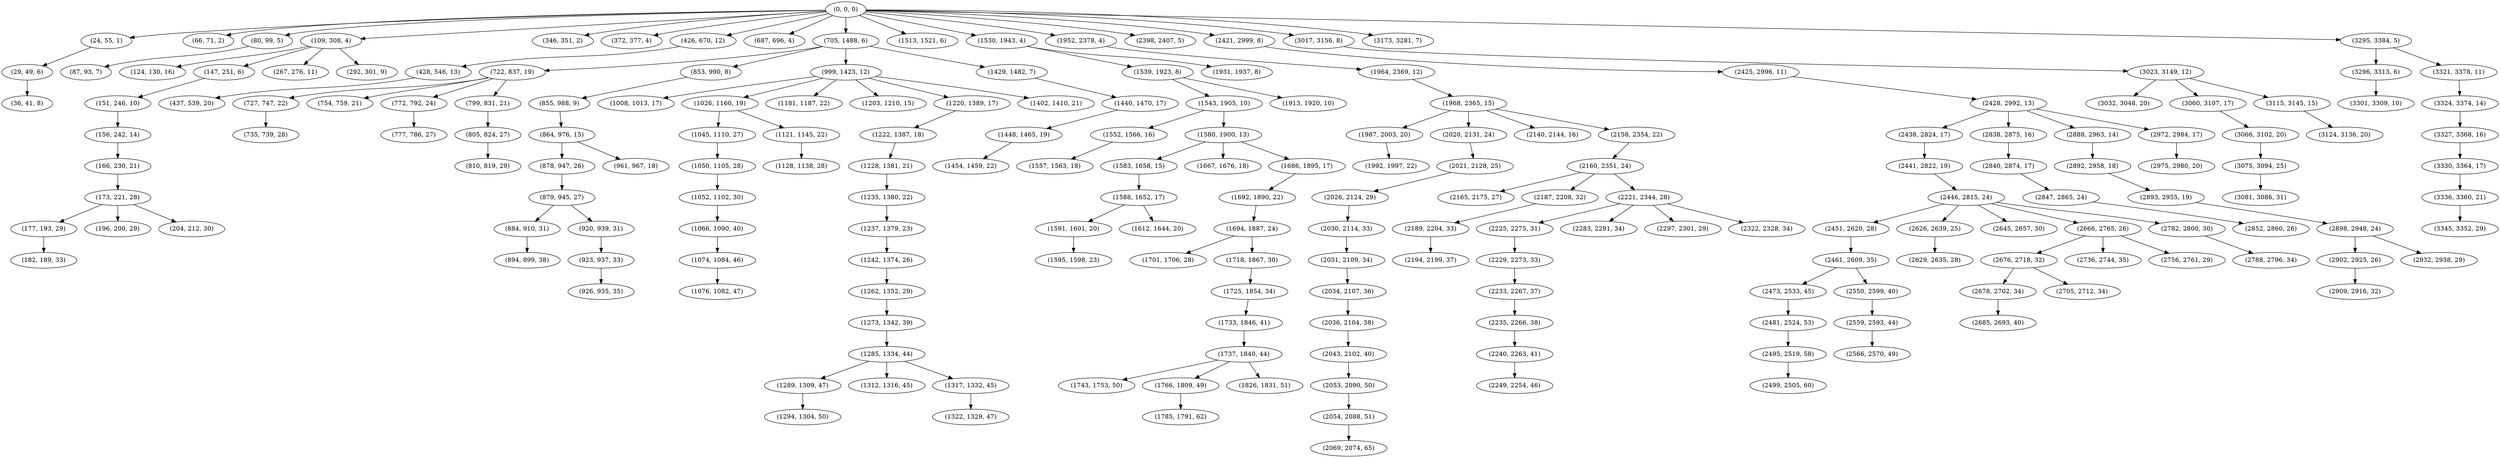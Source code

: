 digraph tree {
    "(0, 0, 0)";
    "(24, 55, 1)";
    "(29, 49, 6)";
    "(36, 41, 8)";
    "(66, 71, 2)";
    "(80, 99, 5)";
    "(87, 93, 7)";
    "(109, 308, 4)";
    "(124, 130, 16)";
    "(147, 251, 6)";
    "(151, 246, 10)";
    "(156, 242, 14)";
    "(166, 230, 21)";
    "(173, 221, 28)";
    "(177, 193, 29)";
    "(182, 189, 33)";
    "(196, 200, 29)";
    "(204, 212, 30)";
    "(267, 276, 11)";
    "(292, 301, 9)";
    "(346, 351, 2)";
    "(372, 377, 4)";
    "(426, 670, 12)";
    "(428, 546, 13)";
    "(437, 539, 20)";
    "(687, 696, 4)";
    "(705, 1488, 6)";
    "(722, 837, 19)";
    "(727, 747, 22)";
    "(735, 739, 28)";
    "(754, 759, 21)";
    "(772, 792, 24)";
    "(777, 786, 27)";
    "(799, 831, 21)";
    "(805, 824, 27)";
    "(810, 819, 29)";
    "(853, 990, 8)";
    "(855, 988, 9)";
    "(864, 976, 15)";
    "(878, 947, 26)";
    "(879, 945, 27)";
    "(884, 910, 31)";
    "(894, 899, 38)";
    "(920, 939, 31)";
    "(923, 937, 33)";
    "(926, 935, 35)";
    "(961, 967, 18)";
    "(999, 1423, 12)";
    "(1008, 1013, 17)";
    "(1026, 1160, 19)";
    "(1045, 1110, 27)";
    "(1050, 1105, 28)";
    "(1052, 1102, 30)";
    "(1066, 1090, 40)";
    "(1074, 1084, 46)";
    "(1076, 1082, 47)";
    "(1121, 1145, 22)";
    "(1128, 1138, 28)";
    "(1181, 1187, 22)";
    "(1203, 1210, 15)";
    "(1220, 1389, 17)";
    "(1222, 1387, 18)";
    "(1228, 1381, 21)";
    "(1235, 1380, 22)";
    "(1237, 1379, 23)";
    "(1242, 1374, 26)";
    "(1262, 1352, 29)";
    "(1273, 1342, 39)";
    "(1285, 1334, 44)";
    "(1289, 1309, 47)";
    "(1294, 1304, 50)";
    "(1312, 1316, 45)";
    "(1317, 1332, 45)";
    "(1322, 1329, 47)";
    "(1402, 1410, 21)";
    "(1429, 1482, 7)";
    "(1440, 1470, 17)";
    "(1448, 1465, 19)";
    "(1454, 1459, 22)";
    "(1513, 1521, 6)";
    "(1530, 1943, 4)";
    "(1539, 1923, 8)";
    "(1543, 1905, 10)";
    "(1552, 1566, 16)";
    "(1557, 1563, 18)";
    "(1580, 1900, 13)";
    "(1583, 1658, 15)";
    "(1588, 1652, 17)";
    "(1591, 1601, 20)";
    "(1595, 1598, 23)";
    "(1612, 1644, 20)";
    "(1667, 1676, 18)";
    "(1686, 1895, 17)";
    "(1692, 1890, 22)";
    "(1694, 1887, 24)";
    "(1701, 1706, 28)";
    "(1718, 1867, 30)";
    "(1725, 1854, 34)";
    "(1733, 1846, 41)";
    "(1737, 1840, 44)";
    "(1743, 1753, 50)";
    "(1766, 1809, 49)";
    "(1785, 1791, 62)";
    "(1826, 1831, 51)";
    "(1913, 1920, 10)";
    "(1931, 1937, 8)";
    "(1952, 2378, 4)";
    "(1964, 2369, 12)";
    "(1968, 2365, 15)";
    "(1987, 2003, 20)";
    "(1992, 1997, 22)";
    "(2020, 2131, 24)";
    "(2021, 2128, 25)";
    "(2026, 2124, 29)";
    "(2030, 2114, 33)";
    "(2031, 2109, 34)";
    "(2034, 2107, 36)";
    "(2036, 2104, 38)";
    "(2043, 2102, 40)";
    "(2053, 2090, 50)";
    "(2054, 2088, 51)";
    "(2069, 2074, 65)";
    "(2140, 2144, 16)";
    "(2158, 2354, 22)";
    "(2160, 2351, 24)";
    "(2165, 2175, 27)";
    "(2187, 2208, 32)";
    "(2189, 2204, 33)";
    "(2194, 2199, 37)";
    "(2221, 2344, 28)";
    "(2225, 2275, 31)";
    "(2229, 2273, 33)";
    "(2233, 2267, 37)";
    "(2235, 2266, 38)";
    "(2240, 2263, 41)";
    "(2249, 2254, 46)";
    "(2283, 2291, 34)";
    "(2297, 2301, 29)";
    "(2322, 2328, 34)";
    "(2398, 2407, 5)";
    "(2421, 2999, 8)";
    "(2425, 2996, 11)";
    "(2428, 2992, 13)";
    "(2438, 2824, 17)";
    "(2441, 2822, 19)";
    "(2446, 2815, 24)";
    "(2451, 2620, 28)";
    "(2461, 2609, 35)";
    "(2473, 2533, 45)";
    "(2481, 2524, 53)";
    "(2495, 2519, 58)";
    "(2499, 2505, 60)";
    "(2550, 2599, 40)";
    "(2559, 2593, 44)";
    "(2566, 2570, 49)";
    "(2626, 2639, 25)";
    "(2629, 2635, 28)";
    "(2645, 2657, 30)";
    "(2666, 2765, 26)";
    "(2676, 2718, 32)";
    "(2678, 2702, 34)";
    "(2685, 2693, 40)";
    "(2705, 2712, 34)";
    "(2736, 2744, 35)";
    "(2756, 2761, 29)";
    "(2782, 2800, 30)";
    "(2788, 2796, 34)";
    "(2838, 2875, 16)";
    "(2840, 2874, 17)";
    "(2847, 2865, 24)";
    "(2852, 2860, 26)";
    "(2888, 2963, 14)";
    "(2892, 2958, 18)";
    "(2893, 2955, 19)";
    "(2898, 2948, 24)";
    "(2902, 2925, 26)";
    "(2909, 2916, 32)";
    "(2932, 2938, 29)";
    "(2972, 2984, 17)";
    "(2975, 2980, 20)";
    "(3017, 3156, 8)";
    "(3023, 3149, 12)";
    "(3032, 3048, 20)";
    "(3060, 3107, 17)";
    "(3066, 3102, 20)";
    "(3075, 3094, 25)";
    "(3081, 3086, 31)";
    "(3115, 3145, 15)";
    "(3124, 3136, 20)";
    "(3173, 3281, 7)";
    "(3295, 3384, 5)";
    "(3296, 3313, 6)";
    "(3301, 3309, 10)";
    "(3321, 3378, 11)";
    "(3324, 3374, 14)";
    "(3327, 3368, 16)";
    "(3330, 3364, 17)";
    "(3336, 3360, 21)";
    "(3345, 3352, 29)";
    "(0, 0, 0)" -> "(24, 55, 1)";
    "(0, 0, 0)" -> "(66, 71, 2)";
    "(0, 0, 0)" -> "(80, 99, 5)";
    "(0, 0, 0)" -> "(109, 308, 4)";
    "(0, 0, 0)" -> "(346, 351, 2)";
    "(0, 0, 0)" -> "(372, 377, 4)";
    "(0, 0, 0)" -> "(426, 670, 12)";
    "(0, 0, 0)" -> "(687, 696, 4)";
    "(0, 0, 0)" -> "(705, 1488, 6)";
    "(0, 0, 0)" -> "(1513, 1521, 6)";
    "(0, 0, 0)" -> "(1530, 1943, 4)";
    "(0, 0, 0)" -> "(1952, 2378, 4)";
    "(0, 0, 0)" -> "(2398, 2407, 5)";
    "(0, 0, 0)" -> "(2421, 2999, 8)";
    "(0, 0, 0)" -> "(3017, 3156, 8)";
    "(0, 0, 0)" -> "(3173, 3281, 7)";
    "(0, 0, 0)" -> "(3295, 3384, 5)";
    "(24, 55, 1)" -> "(29, 49, 6)";
    "(29, 49, 6)" -> "(36, 41, 8)";
    "(80, 99, 5)" -> "(87, 93, 7)";
    "(109, 308, 4)" -> "(124, 130, 16)";
    "(109, 308, 4)" -> "(147, 251, 6)";
    "(109, 308, 4)" -> "(267, 276, 11)";
    "(109, 308, 4)" -> "(292, 301, 9)";
    "(147, 251, 6)" -> "(151, 246, 10)";
    "(151, 246, 10)" -> "(156, 242, 14)";
    "(156, 242, 14)" -> "(166, 230, 21)";
    "(166, 230, 21)" -> "(173, 221, 28)";
    "(173, 221, 28)" -> "(177, 193, 29)";
    "(173, 221, 28)" -> "(196, 200, 29)";
    "(173, 221, 28)" -> "(204, 212, 30)";
    "(177, 193, 29)" -> "(182, 189, 33)";
    "(426, 670, 12)" -> "(428, 546, 13)";
    "(428, 546, 13)" -> "(437, 539, 20)";
    "(705, 1488, 6)" -> "(722, 837, 19)";
    "(705, 1488, 6)" -> "(853, 990, 8)";
    "(705, 1488, 6)" -> "(999, 1423, 12)";
    "(705, 1488, 6)" -> "(1429, 1482, 7)";
    "(722, 837, 19)" -> "(727, 747, 22)";
    "(722, 837, 19)" -> "(754, 759, 21)";
    "(722, 837, 19)" -> "(772, 792, 24)";
    "(722, 837, 19)" -> "(799, 831, 21)";
    "(727, 747, 22)" -> "(735, 739, 28)";
    "(772, 792, 24)" -> "(777, 786, 27)";
    "(799, 831, 21)" -> "(805, 824, 27)";
    "(805, 824, 27)" -> "(810, 819, 29)";
    "(853, 990, 8)" -> "(855, 988, 9)";
    "(855, 988, 9)" -> "(864, 976, 15)";
    "(864, 976, 15)" -> "(878, 947, 26)";
    "(864, 976, 15)" -> "(961, 967, 18)";
    "(878, 947, 26)" -> "(879, 945, 27)";
    "(879, 945, 27)" -> "(884, 910, 31)";
    "(879, 945, 27)" -> "(920, 939, 31)";
    "(884, 910, 31)" -> "(894, 899, 38)";
    "(920, 939, 31)" -> "(923, 937, 33)";
    "(923, 937, 33)" -> "(926, 935, 35)";
    "(999, 1423, 12)" -> "(1008, 1013, 17)";
    "(999, 1423, 12)" -> "(1026, 1160, 19)";
    "(999, 1423, 12)" -> "(1181, 1187, 22)";
    "(999, 1423, 12)" -> "(1203, 1210, 15)";
    "(999, 1423, 12)" -> "(1220, 1389, 17)";
    "(999, 1423, 12)" -> "(1402, 1410, 21)";
    "(1026, 1160, 19)" -> "(1045, 1110, 27)";
    "(1026, 1160, 19)" -> "(1121, 1145, 22)";
    "(1045, 1110, 27)" -> "(1050, 1105, 28)";
    "(1050, 1105, 28)" -> "(1052, 1102, 30)";
    "(1052, 1102, 30)" -> "(1066, 1090, 40)";
    "(1066, 1090, 40)" -> "(1074, 1084, 46)";
    "(1074, 1084, 46)" -> "(1076, 1082, 47)";
    "(1121, 1145, 22)" -> "(1128, 1138, 28)";
    "(1220, 1389, 17)" -> "(1222, 1387, 18)";
    "(1222, 1387, 18)" -> "(1228, 1381, 21)";
    "(1228, 1381, 21)" -> "(1235, 1380, 22)";
    "(1235, 1380, 22)" -> "(1237, 1379, 23)";
    "(1237, 1379, 23)" -> "(1242, 1374, 26)";
    "(1242, 1374, 26)" -> "(1262, 1352, 29)";
    "(1262, 1352, 29)" -> "(1273, 1342, 39)";
    "(1273, 1342, 39)" -> "(1285, 1334, 44)";
    "(1285, 1334, 44)" -> "(1289, 1309, 47)";
    "(1285, 1334, 44)" -> "(1312, 1316, 45)";
    "(1285, 1334, 44)" -> "(1317, 1332, 45)";
    "(1289, 1309, 47)" -> "(1294, 1304, 50)";
    "(1317, 1332, 45)" -> "(1322, 1329, 47)";
    "(1429, 1482, 7)" -> "(1440, 1470, 17)";
    "(1440, 1470, 17)" -> "(1448, 1465, 19)";
    "(1448, 1465, 19)" -> "(1454, 1459, 22)";
    "(1530, 1943, 4)" -> "(1539, 1923, 8)";
    "(1530, 1943, 4)" -> "(1931, 1937, 8)";
    "(1539, 1923, 8)" -> "(1543, 1905, 10)";
    "(1539, 1923, 8)" -> "(1913, 1920, 10)";
    "(1543, 1905, 10)" -> "(1552, 1566, 16)";
    "(1543, 1905, 10)" -> "(1580, 1900, 13)";
    "(1552, 1566, 16)" -> "(1557, 1563, 18)";
    "(1580, 1900, 13)" -> "(1583, 1658, 15)";
    "(1580, 1900, 13)" -> "(1667, 1676, 18)";
    "(1580, 1900, 13)" -> "(1686, 1895, 17)";
    "(1583, 1658, 15)" -> "(1588, 1652, 17)";
    "(1588, 1652, 17)" -> "(1591, 1601, 20)";
    "(1588, 1652, 17)" -> "(1612, 1644, 20)";
    "(1591, 1601, 20)" -> "(1595, 1598, 23)";
    "(1686, 1895, 17)" -> "(1692, 1890, 22)";
    "(1692, 1890, 22)" -> "(1694, 1887, 24)";
    "(1694, 1887, 24)" -> "(1701, 1706, 28)";
    "(1694, 1887, 24)" -> "(1718, 1867, 30)";
    "(1718, 1867, 30)" -> "(1725, 1854, 34)";
    "(1725, 1854, 34)" -> "(1733, 1846, 41)";
    "(1733, 1846, 41)" -> "(1737, 1840, 44)";
    "(1737, 1840, 44)" -> "(1743, 1753, 50)";
    "(1737, 1840, 44)" -> "(1766, 1809, 49)";
    "(1737, 1840, 44)" -> "(1826, 1831, 51)";
    "(1766, 1809, 49)" -> "(1785, 1791, 62)";
    "(1952, 2378, 4)" -> "(1964, 2369, 12)";
    "(1964, 2369, 12)" -> "(1968, 2365, 15)";
    "(1968, 2365, 15)" -> "(1987, 2003, 20)";
    "(1968, 2365, 15)" -> "(2020, 2131, 24)";
    "(1968, 2365, 15)" -> "(2140, 2144, 16)";
    "(1968, 2365, 15)" -> "(2158, 2354, 22)";
    "(1987, 2003, 20)" -> "(1992, 1997, 22)";
    "(2020, 2131, 24)" -> "(2021, 2128, 25)";
    "(2021, 2128, 25)" -> "(2026, 2124, 29)";
    "(2026, 2124, 29)" -> "(2030, 2114, 33)";
    "(2030, 2114, 33)" -> "(2031, 2109, 34)";
    "(2031, 2109, 34)" -> "(2034, 2107, 36)";
    "(2034, 2107, 36)" -> "(2036, 2104, 38)";
    "(2036, 2104, 38)" -> "(2043, 2102, 40)";
    "(2043, 2102, 40)" -> "(2053, 2090, 50)";
    "(2053, 2090, 50)" -> "(2054, 2088, 51)";
    "(2054, 2088, 51)" -> "(2069, 2074, 65)";
    "(2158, 2354, 22)" -> "(2160, 2351, 24)";
    "(2160, 2351, 24)" -> "(2165, 2175, 27)";
    "(2160, 2351, 24)" -> "(2187, 2208, 32)";
    "(2160, 2351, 24)" -> "(2221, 2344, 28)";
    "(2187, 2208, 32)" -> "(2189, 2204, 33)";
    "(2189, 2204, 33)" -> "(2194, 2199, 37)";
    "(2221, 2344, 28)" -> "(2225, 2275, 31)";
    "(2221, 2344, 28)" -> "(2283, 2291, 34)";
    "(2221, 2344, 28)" -> "(2297, 2301, 29)";
    "(2221, 2344, 28)" -> "(2322, 2328, 34)";
    "(2225, 2275, 31)" -> "(2229, 2273, 33)";
    "(2229, 2273, 33)" -> "(2233, 2267, 37)";
    "(2233, 2267, 37)" -> "(2235, 2266, 38)";
    "(2235, 2266, 38)" -> "(2240, 2263, 41)";
    "(2240, 2263, 41)" -> "(2249, 2254, 46)";
    "(2421, 2999, 8)" -> "(2425, 2996, 11)";
    "(2425, 2996, 11)" -> "(2428, 2992, 13)";
    "(2428, 2992, 13)" -> "(2438, 2824, 17)";
    "(2428, 2992, 13)" -> "(2838, 2875, 16)";
    "(2428, 2992, 13)" -> "(2888, 2963, 14)";
    "(2428, 2992, 13)" -> "(2972, 2984, 17)";
    "(2438, 2824, 17)" -> "(2441, 2822, 19)";
    "(2441, 2822, 19)" -> "(2446, 2815, 24)";
    "(2446, 2815, 24)" -> "(2451, 2620, 28)";
    "(2446, 2815, 24)" -> "(2626, 2639, 25)";
    "(2446, 2815, 24)" -> "(2645, 2657, 30)";
    "(2446, 2815, 24)" -> "(2666, 2765, 26)";
    "(2446, 2815, 24)" -> "(2782, 2800, 30)";
    "(2451, 2620, 28)" -> "(2461, 2609, 35)";
    "(2461, 2609, 35)" -> "(2473, 2533, 45)";
    "(2461, 2609, 35)" -> "(2550, 2599, 40)";
    "(2473, 2533, 45)" -> "(2481, 2524, 53)";
    "(2481, 2524, 53)" -> "(2495, 2519, 58)";
    "(2495, 2519, 58)" -> "(2499, 2505, 60)";
    "(2550, 2599, 40)" -> "(2559, 2593, 44)";
    "(2559, 2593, 44)" -> "(2566, 2570, 49)";
    "(2626, 2639, 25)" -> "(2629, 2635, 28)";
    "(2666, 2765, 26)" -> "(2676, 2718, 32)";
    "(2666, 2765, 26)" -> "(2736, 2744, 35)";
    "(2666, 2765, 26)" -> "(2756, 2761, 29)";
    "(2676, 2718, 32)" -> "(2678, 2702, 34)";
    "(2676, 2718, 32)" -> "(2705, 2712, 34)";
    "(2678, 2702, 34)" -> "(2685, 2693, 40)";
    "(2782, 2800, 30)" -> "(2788, 2796, 34)";
    "(2838, 2875, 16)" -> "(2840, 2874, 17)";
    "(2840, 2874, 17)" -> "(2847, 2865, 24)";
    "(2847, 2865, 24)" -> "(2852, 2860, 26)";
    "(2888, 2963, 14)" -> "(2892, 2958, 18)";
    "(2892, 2958, 18)" -> "(2893, 2955, 19)";
    "(2893, 2955, 19)" -> "(2898, 2948, 24)";
    "(2898, 2948, 24)" -> "(2902, 2925, 26)";
    "(2898, 2948, 24)" -> "(2932, 2938, 29)";
    "(2902, 2925, 26)" -> "(2909, 2916, 32)";
    "(2972, 2984, 17)" -> "(2975, 2980, 20)";
    "(3017, 3156, 8)" -> "(3023, 3149, 12)";
    "(3023, 3149, 12)" -> "(3032, 3048, 20)";
    "(3023, 3149, 12)" -> "(3060, 3107, 17)";
    "(3023, 3149, 12)" -> "(3115, 3145, 15)";
    "(3060, 3107, 17)" -> "(3066, 3102, 20)";
    "(3066, 3102, 20)" -> "(3075, 3094, 25)";
    "(3075, 3094, 25)" -> "(3081, 3086, 31)";
    "(3115, 3145, 15)" -> "(3124, 3136, 20)";
    "(3295, 3384, 5)" -> "(3296, 3313, 6)";
    "(3295, 3384, 5)" -> "(3321, 3378, 11)";
    "(3296, 3313, 6)" -> "(3301, 3309, 10)";
    "(3321, 3378, 11)" -> "(3324, 3374, 14)";
    "(3324, 3374, 14)" -> "(3327, 3368, 16)";
    "(3327, 3368, 16)" -> "(3330, 3364, 17)";
    "(3330, 3364, 17)" -> "(3336, 3360, 21)";
    "(3336, 3360, 21)" -> "(3345, 3352, 29)";
}
